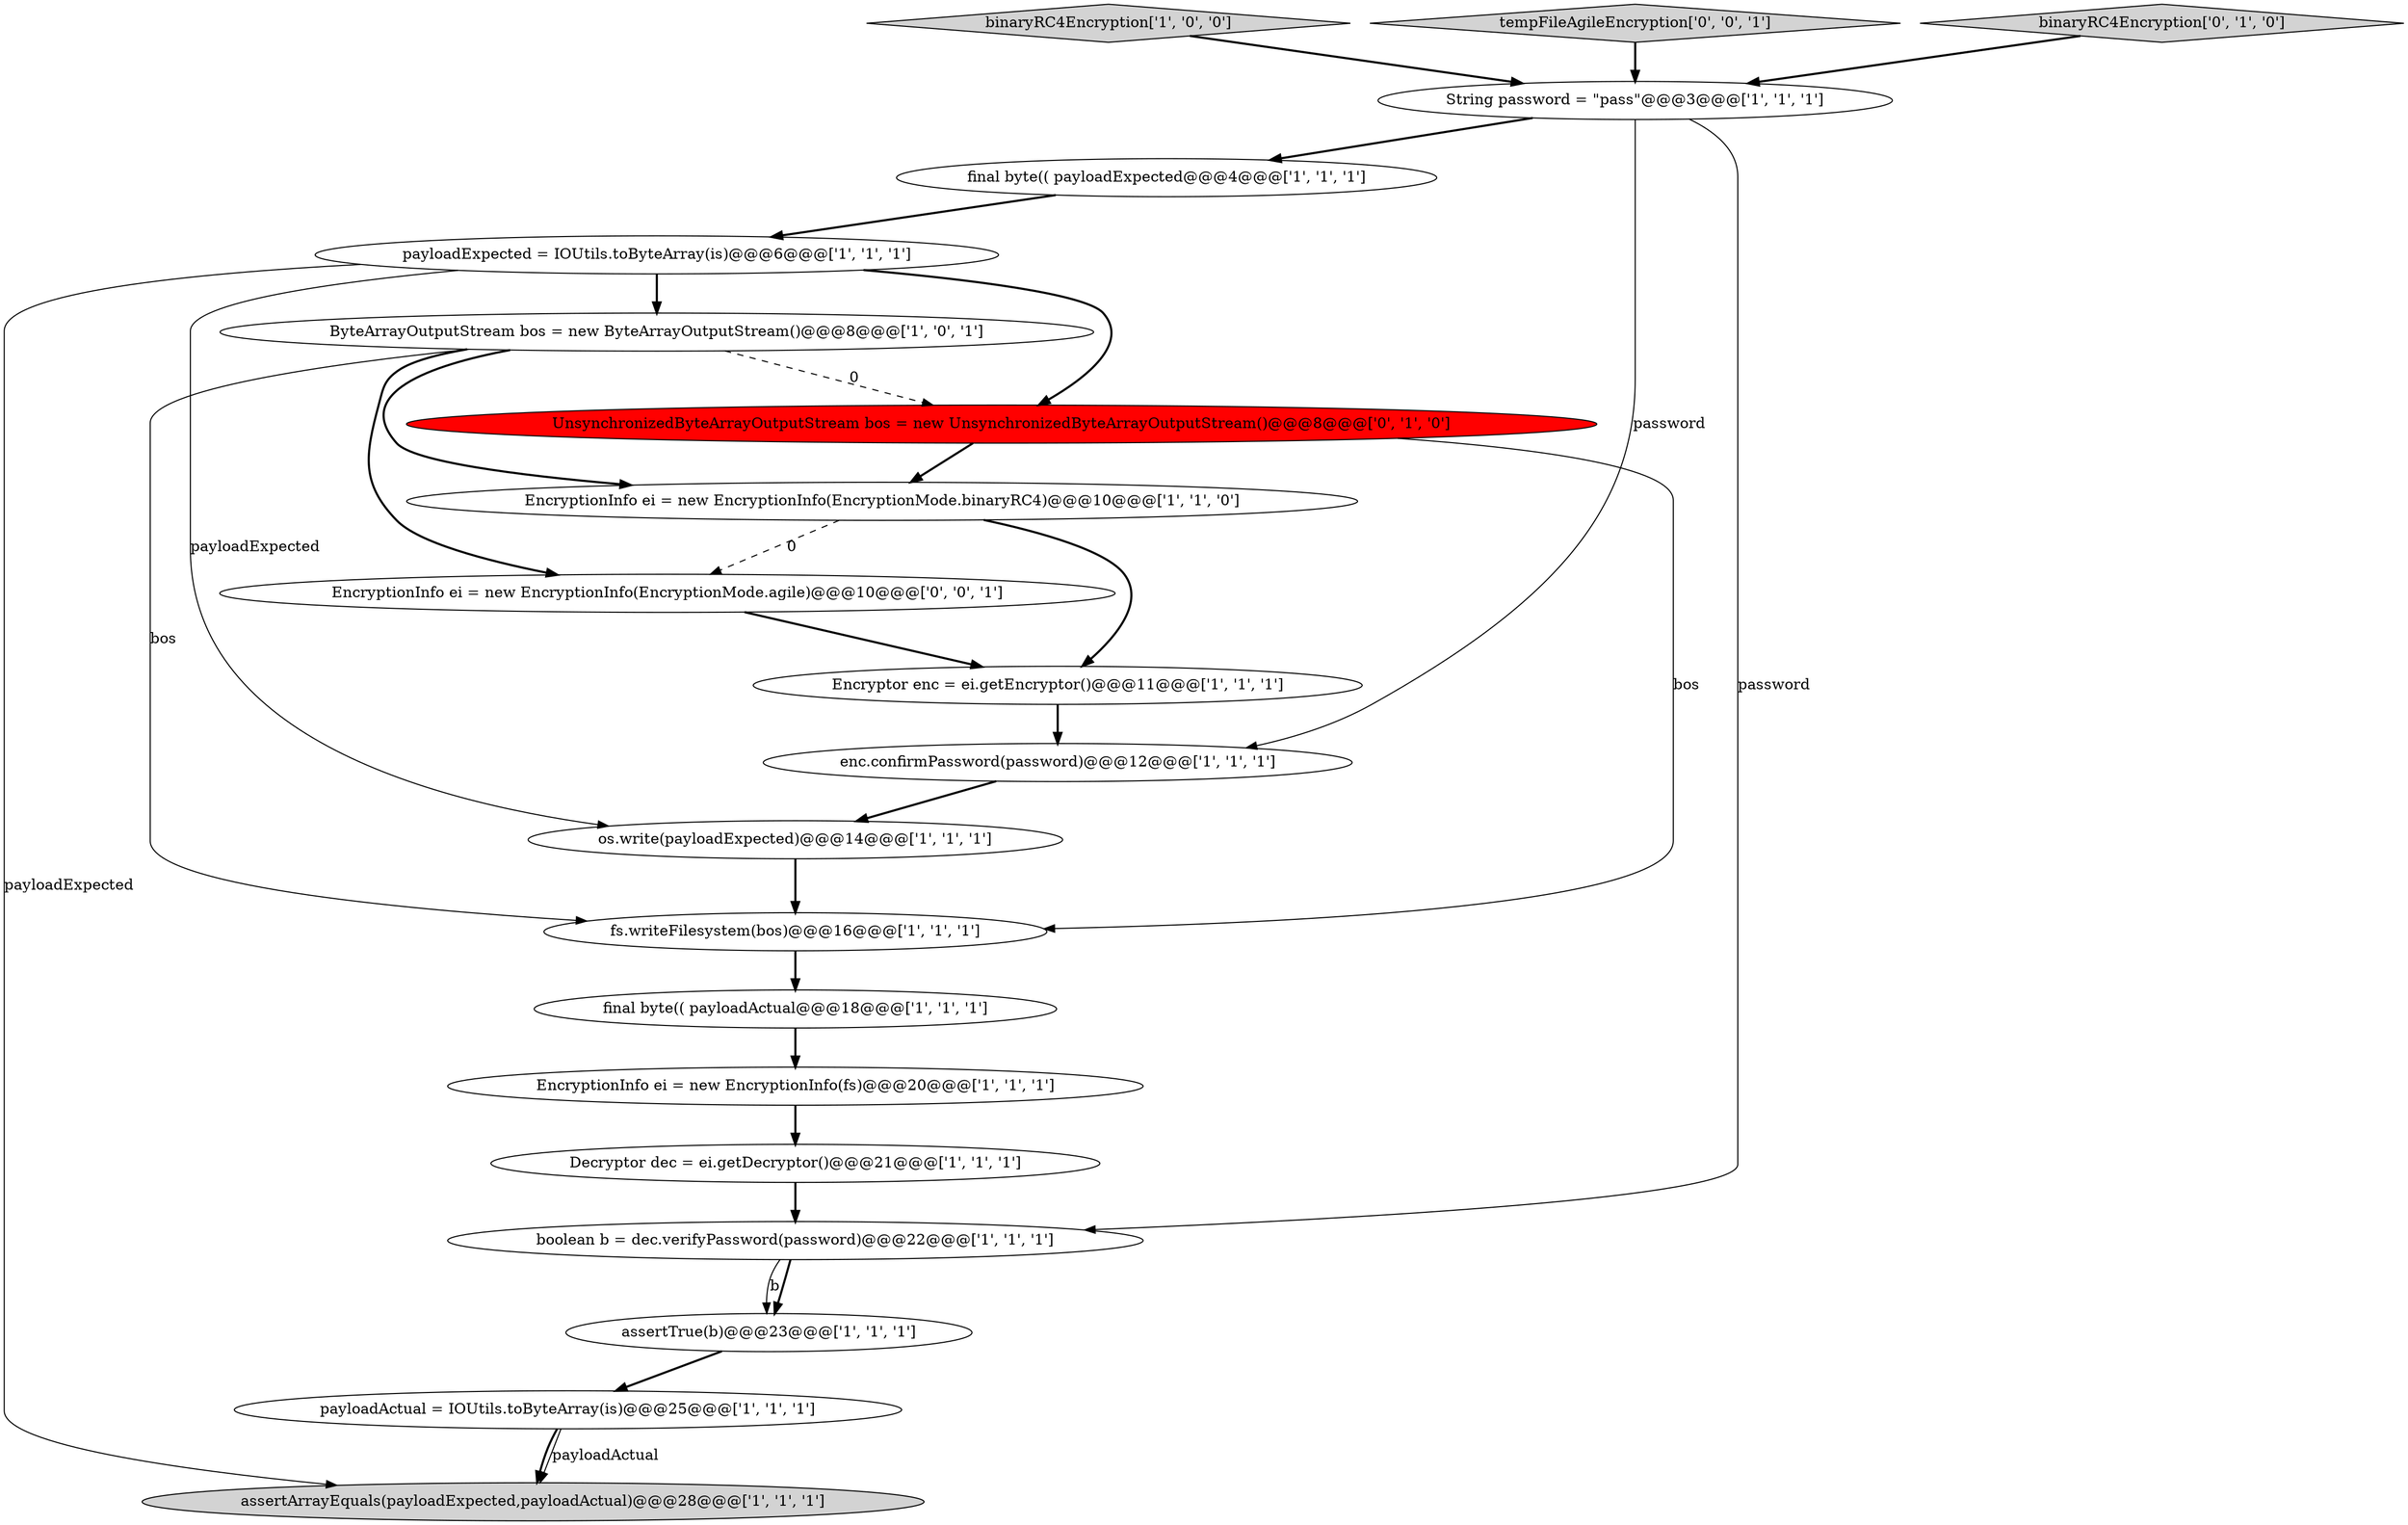 digraph {
2 [style = filled, label = "ByteArrayOutputStream bos = new ByteArrayOutputStream()@@@8@@@['1', '0', '1']", fillcolor = white, shape = ellipse image = "AAA0AAABBB1BBB"];
9 [style = filled, label = "payloadExpected = IOUtils.toByteArray(is)@@@6@@@['1', '1', '1']", fillcolor = white, shape = ellipse image = "AAA0AAABBB1BBB"];
7 [style = filled, label = "binaryRC4Encryption['1', '0', '0']", fillcolor = lightgray, shape = diamond image = "AAA0AAABBB1BBB"];
8 [style = filled, label = "final byte(( payloadExpected@@@4@@@['1', '1', '1']", fillcolor = white, shape = ellipse image = "AAA0AAABBB1BBB"];
20 [style = filled, label = "EncryptionInfo ei = new EncryptionInfo(EncryptionMode.agile)@@@10@@@['0', '0', '1']", fillcolor = white, shape = ellipse image = "AAA0AAABBB3BBB"];
5 [style = filled, label = "boolean b = dec.verifyPassword(password)@@@22@@@['1', '1', '1']", fillcolor = white, shape = ellipse image = "AAA0AAABBB1BBB"];
15 [style = filled, label = "fs.writeFilesystem(bos)@@@16@@@['1', '1', '1']", fillcolor = white, shape = ellipse image = "AAA0AAABBB1BBB"];
12 [style = filled, label = "enc.confirmPassword(password)@@@12@@@['1', '1', '1']", fillcolor = white, shape = ellipse image = "AAA0AAABBB1BBB"];
19 [style = filled, label = "tempFileAgileEncryption['0', '0', '1']", fillcolor = lightgray, shape = diamond image = "AAA0AAABBB3BBB"];
13 [style = filled, label = "Encryptor enc = ei.getEncryptor()@@@11@@@['1', '1', '1']", fillcolor = white, shape = ellipse image = "AAA0AAABBB1BBB"];
18 [style = filled, label = "binaryRC4Encryption['0', '1', '0']", fillcolor = lightgray, shape = diamond image = "AAA0AAABBB2BBB"];
11 [style = filled, label = "os.write(payloadExpected)@@@14@@@['1', '1', '1']", fillcolor = white, shape = ellipse image = "AAA0AAABBB1BBB"];
14 [style = filled, label = "EncryptionInfo ei = new EncryptionInfo(EncryptionMode.binaryRC4)@@@10@@@['1', '1', '0']", fillcolor = white, shape = ellipse image = "AAA0AAABBB1BBB"];
4 [style = filled, label = "assertTrue(b)@@@23@@@['1', '1', '1']", fillcolor = white, shape = ellipse image = "AAA0AAABBB1BBB"];
10 [style = filled, label = "payloadActual = IOUtils.toByteArray(is)@@@25@@@['1', '1', '1']", fillcolor = white, shape = ellipse image = "AAA0AAABBB1BBB"];
16 [style = filled, label = "Decryptor dec = ei.getDecryptor()@@@21@@@['1', '1', '1']", fillcolor = white, shape = ellipse image = "AAA0AAABBB1BBB"];
6 [style = filled, label = "String password = \"pass\"@@@3@@@['1', '1', '1']", fillcolor = white, shape = ellipse image = "AAA0AAABBB1BBB"];
17 [style = filled, label = "UnsynchronizedByteArrayOutputStream bos = new UnsynchronizedByteArrayOutputStream()@@@8@@@['0', '1', '0']", fillcolor = red, shape = ellipse image = "AAA1AAABBB2BBB"];
3 [style = filled, label = "EncryptionInfo ei = new EncryptionInfo(fs)@@@20@@@['1', '1', '1']", fillcolor = white, shape = ellipse image = "AAA0AAABBB1BBB"];
0 [style = filled, label = "assertArrayEquals(payloadExpected,payloadActual)@@@28@@@['1', '1', '1']", fillcolor = lightgray, shape = ellipse image = "AAA0AAABBB1BBB"];
1 [style = filled, label = "final byte(( payloadActual@@@18@@@['1', '1', '1']", fillcolor = white, shape = ellipse image = "AAA0AAABBB1BBB"];
6->5 [style = solid, label="password"];
4->10 [style = bold, label=""];
9->0 [style = solid, label="payloadExpected"];
2->20 [style = bold, label=""];
20->13 [style = bold, label=""];
17->15 [style = solid, label="bos"];
9->2 [style = bold, label=""];
5->4 [style = solid, label="b"];
12->11 [style = bold, label=""];
1->3 [style = bold, label=""];
14->20 [style = dashed, label="0"];
9->11 [style = solid, label="payloadExpected"];
9->17 [style = bold, label=""];
3->16 [style = bold, label=""];
19->6 [style = bold, label=""];
2->17 [style = dashed, label="0"];
11->15 [style = bold, label=""];
13->12 [style = bold, label=""];
18->6 [style = bold, label=""];
17->14 [style = bold, label=""];
10->0 [style = bold, label=""];
5->4 [style = bold, label=""];
7->6 [style = bold, label=""];
2->14 [style = bold, label=""];
6->8 [style = bold, label=""];
8->9 [style = bold, label=""];
16->5 [style = bold, label=""];
2->15 [style = solid, label="bos"];
10->0 [style = solid, label="payloadActual"];
14->13 [style = bold, label=""];
6->12 [style = solid, label="password"];
15->1 [style = bold, label=""];
}
